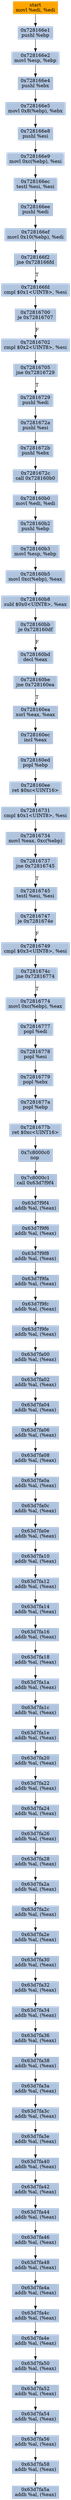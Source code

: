 digraph G {
node[shape=rectangle,style=filled,fillcolor=lightsteelblue,color=lightsteelblue]
bgcolor="transparent"
a0x728166dfmovl_edi_edi[label="start\nmovl %edi, %edi",color="lightgrey",fillcolor="orange"];
a0x728166e1pushl_ebp[label="0x728166e1\npushl %ebp"];
a0x728166e2movl_esp_ebp[label="0x728166e2\nmovl %esp, %ebp"];
a0x728166e4pushl_ebx[label="0x728166e4\npushl %ebx"];
a0x728166e5movl_0x8ebp__ebx[label="0x728166e5\nmovl 0x8(%ebp), %ebx"];
a0x728166e8pushl_esi[label="0x728166e8\npushl %esi"];
a0x728166e9movl_0xcebp__esi[label="0x728166e9\nmovl 0xc(%ebp), %esi"];
a0x728166ectestl_esi_esi[label="0x728166ec\ntestl %esi, %esi"];
a0x728166eepushl_edi[label="0x728166ee\npushl %edi"];
a0x728166efmovl_0x10ebp__edi[label="0x728166ef\nmovl 0x10(%ebp), %edi"];
a0x728166f2jne_0x728166fd[label="0x728166f2\njne 0x728166fd"];
a0x728166fdcmpl_0x1UINT8_esi[label="0x728166fd\ncmpl $0x1<UINT8>, %esi"];
a0x72816700je_0x72816707[label="0x72816700\nje 0x72816707"];
a0x72816702cmpl_0x2UINT8_esi[label="0x72816702\ncmpl $0x2<UINT8>, %esi"];
a0x72816705jne_0x72816729[label="0x72816705\njne 0x72816729"];
a0x72816729pushl_edi[label="0x72816729\npushl %edi"];
a0x7281672apushl_esi[label="0x7281672a\npushl %esi"];
a0x7281672bpushl_ebx[label="0x7281672b\npushl %ebx"];
a0x7281672ccall_0x728160b0[label="0x7281672c\ncall 0x728160b0"];
a0x728160b0movl_edi_edi[label="0x728160b0\nmovl %edi, %edi"];
a0x728160b2pushl_ebp[label="0x728160b2\npushl %ebp"];
a0x728160b3movl_esp_ebp[label="0x728160b3\nmovl %esp, %ebp"];
a0x728160b5movl_0xcebp__eax[label="0x728160b5\nmovl 0xc(%ebp), %eax"];
a0x728160b8subl_0x0UINT8_eax[label="0x728160b8\nsubl $0x0<UINT8>, %eax"];
a0x728160bbje_0x728160df[label="0x728160bb\nje 0x728160df"];
a0x728160bddecl_eax[label="0x728160bd\ndecl %eax"];
a0x728160bejne_0x728160ea[label="0x728160be\njne 0x728160ea"];
a0x728160eaxorl_eax_eax[label="0x728160ea\nxorl %eax, %eax"];
a0x728160ecincl_eax[label="0x728160ec\nincl %eax"];
a0x728160edpopl_ebp[label="0x728160ed\npopl %ebp"];
a0x728160eeret_0xcUINT16[label="0x728160ee\nret $0xc<UINT16>"];
a0x72816731cmpl_0x1UINT8_esi[label="0x72816731\ncmpl $0x1<UINT8>, %esi"];
a0x72816734movl_eax_0xcebp_[label="0x72816734\nmovl %eax, 0xc(%ebp)"];
a0x72816737jne_0x72816745[label="0x72816737\njne 0x72816745"];
a0x72816745testl_esi_esi[label="0x72816745\ntestl %esi, %esi"];
a0x72816747je_0x7281674e[label="0x72816747\nje 0x7281674e"];
a0x72816749cmpl_0x3UINT8_esi[label="0x72816749\ncmpl $0x3<UINT8>, %esi"];
a0x7281674cjne_0x72816774[label="0x7281674c\njne 0x72816774"];
a0x72816774movl_0xcebp__eax[label="0x72816774\nmovl 0xc(%ebp), %eax"];
a0x72816777popl_edi[label="0x72816777\npopl %edi"];
a0x72816778popl_esi[label="0x72816778\npopl %esi"];
a0x72816779popl_ebx[label="0x72816779\npopl %ebx"];
a0x7281677apopl_ebp[label="0x7281677a\npopl %ebp"];
a0x7281677bret_0xcUINT16[label="0x7281677b\nret $0xc<UINT16>"];
a0x7c8000c0nop_[label="0x7c8000c0\nnop "];
a0x7c8000c1call_0x63d7f9f4[label="0x7c8000c1\ncall 0x63d7f9f4"];
a0x63d7f9f4addb_al_eax_[label="0x63d7f9f4\naddb %al, (%eax)"];
a0x63d7f9f6addb_al_eax_[label="0x63d7f9f6\naddb %al, (%eax)"];
a0x63d7f9f8addb_al_eax_[label="0x63d7f9f8\naddb %al, (%eax)"];
a0x63d7f9faaddb_al_eax_[label="0x63d7f9fa\naddb %al, (%eax)"];
a0x63d7f9fcaddb_al_eax_[label="0x63d7f9fc\naddb %al, (%eax)"];
a0x63d7f9feaddb_al_eax_[label="0x63d7f9fe\naddb %al, (%eax)"];
a0x63d7fa00addb_al_eax_[label="0x63d7fa00\naddb %al, (%eax)"];
a0x63d7fa02addb_al_eax_[label="0x63d7fa02\naddb %al, (%eax)"];
a0x63d7fa04addb_al_eax_[label="0x63d7fa04\naddb %al, (%eax)"];
a0x63d7fa06addb_al_eax_[label="0x63d7fa06\naddb %al, (%eax)"];
a0x63d7fa08addb_al_eax_[label="0x63d7fa08\naddb %al, (%eax)"];
a0x63d7fa0aaddb_al_eax_[label="0x63d7fa0a\naddb %al, (%eax)"];
a0x63d7fa0caddb_al_eax_[label="0x63d7fa0c\naddb %al, (%eax)"];
a0x63d7fa0eaddb_al_eax_[label="0x63d7fa0e\naddb %al, (%eax)"];
a0x63d7fa10addb_al_eax_[label="0x63d7fa10\naddb %al, (%eax)"];
a0x63d7fa12addb_al_eax_[label="0x63d7fa12\naddb %al, (%eax)"];
a0x63d7fa14addb_al_eax_[label="0x63d7fa14\naddb %al, (%eax)"];
a0x63d7fa16addb_al_eax_[label="0x63d7fa16\naddb %al, (%eax)"];
a0x63d7fa18addb_al_eax_[label="0x63d7fa18\naddb %al, (%eax)"];
a0x63d7fa1aaddb_al_eax_[label="0x63d7fa1a\naddb %al, (%eax)"];
a0x63d7fa1caddb_al_eax_[label="0x63d7fa1c\naddb %al, (%eax)"];
a0x63d7fa1eaddb_al_eax_[label="0x63d7fa1e\naddb %al, (%eax)"];
a0x63d7fa20addb_al_eax_[label="0x63d7fa20\naddb %al, (%eax)"];
a0x63d7fa22addb_al_eax_[label="0x63d7fa22\naddb %al, (%eax)"];
a0x63d7fa24addb_al_eax_[label="0x63d7fa24\naddb %al, (%eax)"];
a0x63d7fa26addb_al_eax_[label="0x63d7fa26\naddb %al, (%eax)"];
a0x63d7fa28addb_al_eax_[label="0x63d7fa28\naddb %al, (%eax)"];
a0x63d7fa2aaddb_al_eax_[label="0x63d7fa2a\naddb %al, (%eax)"];
a0x63d7fa2caddb_al_eax_[label="0x63d7fa2c\naddb %al, (%eax)"];
a0x63d7fa2eaddb_al_eax_[label="0x63d7fa2e\naddb %al, (%eax)"];
a0x63d7fa30addb_al_eax_[label="0x63d7fa30\naddb %al, (%eax)"];
a0x63d7fa32addb_al_eax_[label="0x63d7fa32\naddb %al, (%eax)"];
a0x63d7fa34addb_al_eax_[label="0x63d7fa34\naddb %al, (%eax)"];
a0x63d7fa36addb_al_eax_[label="0x63d7fa36\naddb %al, (%eax)"];
a0x63d7fa38addb_al_eax_[label="0x63d7fa38\naddb %al, (%eax)"];
a0x63d7fa3aaddb_al_eax_[label="0x63d7fa3a\naddb %al, (%eax)"];
a0x63d7fa3caddb_al_eax_[label="0x63d7fa3c\naddb %al, (%eax)"];
a0x63d7fa3eaddb_al_eax_[label="0x63d7fa3e\naddb %al, (%eax)"];
a0x63d7fa40addb_al_eax_[label="0x63d7fa40\naddb %al, (%eax)"];
a0x63d7fa42addb_al_eax_[label="0x63d7fa42\naddb %al, (%eax)"];
a0x63d7fa44addb_al_eax_[label="0x63d7fa44\naddb %al, (%eax)"];
a0x63d7fa46addb_al_eax_[label="0x63d7fa46\naddb %al, (%eax)"];
a0x63d7fa48addb_al_eax_[label="0x63d7fa48\naddb %al, (%eax)"];
a0x63d7fa4aaddb_al_eax_[label="0x63d7fa4a\naddb %al, (%eax)"];
a0x63d7fa4caddb_al_eax_[label="0x63d7fa4c\naddb %al, (%eax)"];
a0x63d7fa4eaddb_al_eax_[label="0x63d7fa4e\naddb %al, (%eax)"];
a0x63d7fa50addb_al_eax_[label="0x63d7fa50\naddb %al, (%eax)"];
a0x63d7fa52addb_al_eax_[label="0x63d7fa52\naddb %al, (%eax)"];
a0x63d7fa54addb_al_eax_[label="0x63d7fa54\naddb %al, (%eax)"];
a0x63d7fa56addb_al_eax_[label="0x63d7fa56\naddb %al, (%eax)"];
a0x63d7fa58addb_al_eax_[label="0x63d7fa58\naddb %al, (%eax)"];
a0x63d7fa5aaddb_al_eax_[label="0x63d7fa5a\naddb %al, (%eax)"];
a0x728166dfmovl_edi_edi -> a0x728166e1pushl_ebp [color="#000000"];
a0x728166e1pushl_ebp -> a0x728166e2movl_esp_ebp [color="#000000"];
a0x728166e2movl_esp_ebp -> a0x728166e4pushl_ebx [color="#000000"];
a0x728166e4pushl_ebx -> a0x728166e5movl_0x8ebp__ebx [color="#000000"];
a0x728166e5movl_0x8ebp__ebx -> a0x728166e8pushl_esi [color="#000000"];
a0x728166e8pushl_esi -> a0x728166e9movl_0xcebp__esi [color="#000000"];
a0x728166e9movl_0xcebp__esi -> a0x728166ectestl_esi_esi [color="#000000"];
a0x728166ectestl_esi_esi -> a0x728166eepushl_edi [color="#000000"];
a0x728166eepushl_edi -> a0x728166efmovl_0x10ebp__edi [color="#000000"];
a0x728166efmovl_0x10ebp__edi -> a0x728166f2jne_0x728166fd [color="#000000"];
a0x728166f2jne_0x728166fd -> a0x728166fdcmpl_0x1UINT8_esi [color="#000000",label="T"];
a0x728166fdcmpl_0x1UINT8_esi -> a0x72816700je_0x72816707 [color="#000000"];
a0x72816700je_0x72816707 -> a0x72816702cmpl_0x2UINT8_esi [color="#000000",label="F"];
a0x72816702cmpl_0x2UINT8_esi -> a0x72816705jne_0x72816729 [color="#000000"];
a0x72816705jne_0x72816729 -> a0x72816729pushl_edi [color="#000000",label="T"];
a0x72816729pushl_edi -> a0x7281672apushl_esi [color="#000000"];
a0x7281672apushl_esi -> a0x7281672bpushl_ebx [color="#000000"];
a0x7281672bpushl_ebx -> a0x7281672ccall_0x728160b0 [color="#000000"];
a0x7281672ccall_0x728160b0 -> a0x728160b0movl_edi_edi [color="#000000"];
a0x728160b0movl_edi_edi -> a0x728160b2pushl_ebp [color="#000000"];
a0x728160b2pushl_ebp -> a0x728160b3movl_esp_ebp [color="#000000"];
a0x728160b3movl_esp_ebp -> a0x728160b5movl_0xcebp__eax [color="#000000"];
a0x728160b5movl_0xcebp__eax -> a0x728160b8subl_0x0UINT8_eax [color="#000000"];
a0x728160b8subl_0x0UINT8_eax -> a0x728160bbje_0x728160df [color="#000000"];
a0x728160bbje_0x728160df -> a0x728160bddecl_eax [color="#000000",label="F"];
a0x728160bddecl_eax -> a0x728160bejne_0x728160ea [color="#000000"];
a0x728160bejne_0x728160ea -> a0x728160eaxorl_eax_eax [color="#000000",label="T"];
a0x728160eaxorl_eax_eax -> a0x728160ecincl_eax [color="#000000"];
a0x728160ecincl_eax -> a0x728160edpopl_ebp [color="#000000"];
a0x728160edpopl_ebp -> a0x728160eeret_0xcUINT16 [color="#000000"];
a0x728160eeret_0xcUINT16 -> a0x72816731cmpl_0x1UINT8_esi [color="#000000"];
a0x72816731cmpl_0x1UINT8_esi -> a0x72816734movl_eax_0xcebp_ [color="#000000"];
a0x72816734movl_eax_0xcebp_ -> a0x72816737jne_0x72816745 [color="#000000"];
a0x72816737jne_0x72816745 -> a0x72816745testl_esi_esi [color="#000000",label="T"];
a0x72816745testl_esi_esi -> a0x72816747je_0x7281674e [color="#000000"];
a0x72816747je_0x7281674e -> a0x72816749cmpl_0x3UINT8_esi [color="#000000",label="F"];
a0x72816749cmpl_0x3UINT8_esi -> a0x7281674cjne_0x72816774 [color="#000000"];
a0x7281674cjne_0x72816774 -> a0x72816774movl_0xcebp__eax [color="#000000",label="T"];
a0x72816774movl_0xcebp__eax -> a0x72816777popl_edi [color="#000000"];
a0x72816777popl_edi -> a0x72816778popl_esi [color="#000000"];
a0x72816778popl_esi -> a0x72816779popl_ebx [color="#000000"];
a0x72816779popl_ebx -> a0x7281677apopl_ebp [color="#000000"];
a0x7281677apopl_ebp -> a0x7281677bret_0xcUINT16 [color="#000000"];
a0x7281677bret_0xcUINT16 -> a0x7c8000c0nop_ [color="#000000"];
a0x7c8000c0nop_ -> a0x7c8000c1call_0x63d7f9f4 [color="#000000"];
a0x7c8000c1call_0x63d7f9f4 -> a0x63d7f9f4addb_al_eax_ [color="#000000"];
a0x63d7f9f4addb_al_eax_ -> a0x63d7f9f6addb_al_eax_ [color="#000000"];
a0x63d7f9f6addb_al_eax_ -> a0x63d7f9f8addb_al_eax_ [color="#000000"];
a0x63d7f9f8addb_al_eax_ -> a0x63d7f9faaddb_al_eax_ [color="#000000"];
a0x63d7f9faaddb_al_eax_ -> a0x63d7f9fcaddb_al_eax_ [color="#000000"];
a0x63d7f9fcaddb_al_eax_ -> a0x63d7f9feaddb_al_eax_ [color="#000000"];
a0x63d7f9feaddb_al_eax_ -> a0x63d7fa00addb_al_eax_ [color="#000000"];
a0x63d7fa00addb_al_eax_ -> a0x63d7fa02addb_al_eax_ [color="#000000"];
a0x63d7fa02addb_al_eax_ -> a0x63d7fa04addb_al_eax_ [color="#000000"];
a0x63d7fa04addb_al_eax_ -> a0x63d7fa06addb_al_eax_ [color="#000000"];
a0x63d7fa06addb_al_eax_ -> a0x63d7fa08addb_al_eax_ [color="#000000"];
a0x63d7fa08addb_al_eax_ -> a0x63d7fa0aaddb_al_eax_ [color="#000000"];
a0x63d7fa0aaddb_al_eax_ -> a0x63d7fa0caddb_al_eax_ [color="#000000"];
a0x63d7fa0caddb_al_eax_ -> a0x63d7fa0eaddb_al_eax_ [color="#000000"];
a0x63d7fa0eaddb_al_eax_ -> a0x63d7fa10addb_al_eax_ [color="#000000"];
a0x63d7fa10addb_al_eax_ -> a0x63d7fa12addb_al_eax_ [color="#000000"];
a0x63d7fa12addb_al_eax_ -> a0x63d7fa14addb_al_eax_ [color="#000000"];
a0x63d7fa14addb_al_eax_ -> a0x63d7fa16addb_al_eax_ [color="#000000"];
a0x63d7fa16addb_al_eax_ -> a0x63d7fa18addb_al_eax_ [color="#000000"];
a0x63d7fa18addb_al_eax_ -> a0x63d7fa1aaddb_al_eax_ [color="#000000"];
a0x63d7fa1aaddb_al_eax_ -> a0x63d7fa1caddb_al_eax_ [color="#000000"];
a0x63d7fa1caddb_al_eax_ -> a0x63d7fa1eaddb_al_eax_ [color="#000000"];
a0x63d7fa1eaddb_al_eax_ -> a0x63d7fa20addb_al_eax_ [color="#000000"];
a0x63d7fa20addb_al_eax_ -> a0x63d7fa22addb_al_eax_ [color="#000000"];
a0x63d7fa22addb_al_eax_ -> a0x63d7fa24addb_al_eax_ [color="#000000"];
a0x63d7fa24addb_al_eax_ -> a0x63d7fa26addb_al_eax_ [color="#000000"];
a0x63d7fa26addb_al_eax_ -> a0x63d7fa28addb_al_eax_ [color="#000000"];
a0x63d7fa28addb_al_eax_ -> a0x63d7fa2aaddb_al_eax_ [color="#000000"];
a0x63d7fa2aaddb_al_eax_ -> a0x63d7fa2caddb_al_eax_ [color="#000000"];
a0x63d7fa2caddb_al_eax_ -> a0x63d7fa2eaddb_al_eax_ [color="#000000"];
a0x63d7fa2eaddb_al_eax_ -> a0x63d7fa30addb_al_eax_ [color="#000000"];
a0x63d7fa30addb_al_eax_ -> a0x63d7fa32addb_al_eax_ [color="#000000"];
a0x63d7fa32addb_al_eax_ -> a0x63d7fa34addb_al_eax_ [color="#000000"];
a0x63d7fa34addb_al_eax_ -> a0x63d7fa36addb_al_eax_ [color="#000000"];
a0x63d7fa36addb_al_eax_ -> a0x63d7fa38addb_al_eax_ [color="#000000"];
a0x63d7fa38addb_al_eax_ -> a0x63d7fa3aaddb_al_eax_ [color="#000000"];
a0x63d7fa3aaddb_al_eax_ -> a0x63d7fa3caddb_al_eax_ [color="#000000"];
a0x63d7fa3caddb_al_eax_ -> a0x63d7fa3eaddb_al_eax_ [color="#000000"];
a0x63d7fa3eaddb_al_eax_ -> a0x63d7fa40addb_al_eax_ [color="#000000"];
a0x63d7fa40addb_al_eax_ -> a0x63d7fa42addb_al_eax_ [color="#000000"];
a0x63d7fa42addb_al_eax_ -> a0x63d7fa44addb_al_eax_ [color="#000000"];
a0x63d7fa44addb_al_eax_ -> a0x63d7fa46addb_al_eax_ [color="#000000"];
a0x63d7fa46addb_al_eax_ -> a0x63d7fa48addb_al_eax_ [color="#000000"];
a0x63d7fa48addb_al_eax_ -> a0x63d7fa4aaddb_al_eax_ [color="#000000"];
a0x63d7fa4aaddb_al_eax_ -> a0x63d7fa4caddb_al_eax_ [color="#000000"];
a0x63d7fa4caddb_al_eax_ -> a0x63d7fa4eaddb_al_eax_ [color="#000000"];
a0x63d7fa4eaddb_al_eax_ -> a0x63d7fa50addb_al_eax_ [color="#000000"];
a0x63d7fa50addb_al_eax_ -> a0x63d7fa52addb_al_eax_ [color="#000000"];
a0x63d7fa52addb_al_eax_ -> a0x63d7fa54addb_al_eax_ [color="#000000"];
a0x63d7fa54addb_al_eax_ -> a0x63d7fa56addb_al_eax_ [color="#000000"];
a0x63d7fa56addb_al_eax_ -> a0x63d7fa58addb_al_eax_ [color="#000000"];
a0x63d7fa58addb_al_eax_ -> a0x63d7fa5aaddb_al_eax_ [color="#000000"];
}
